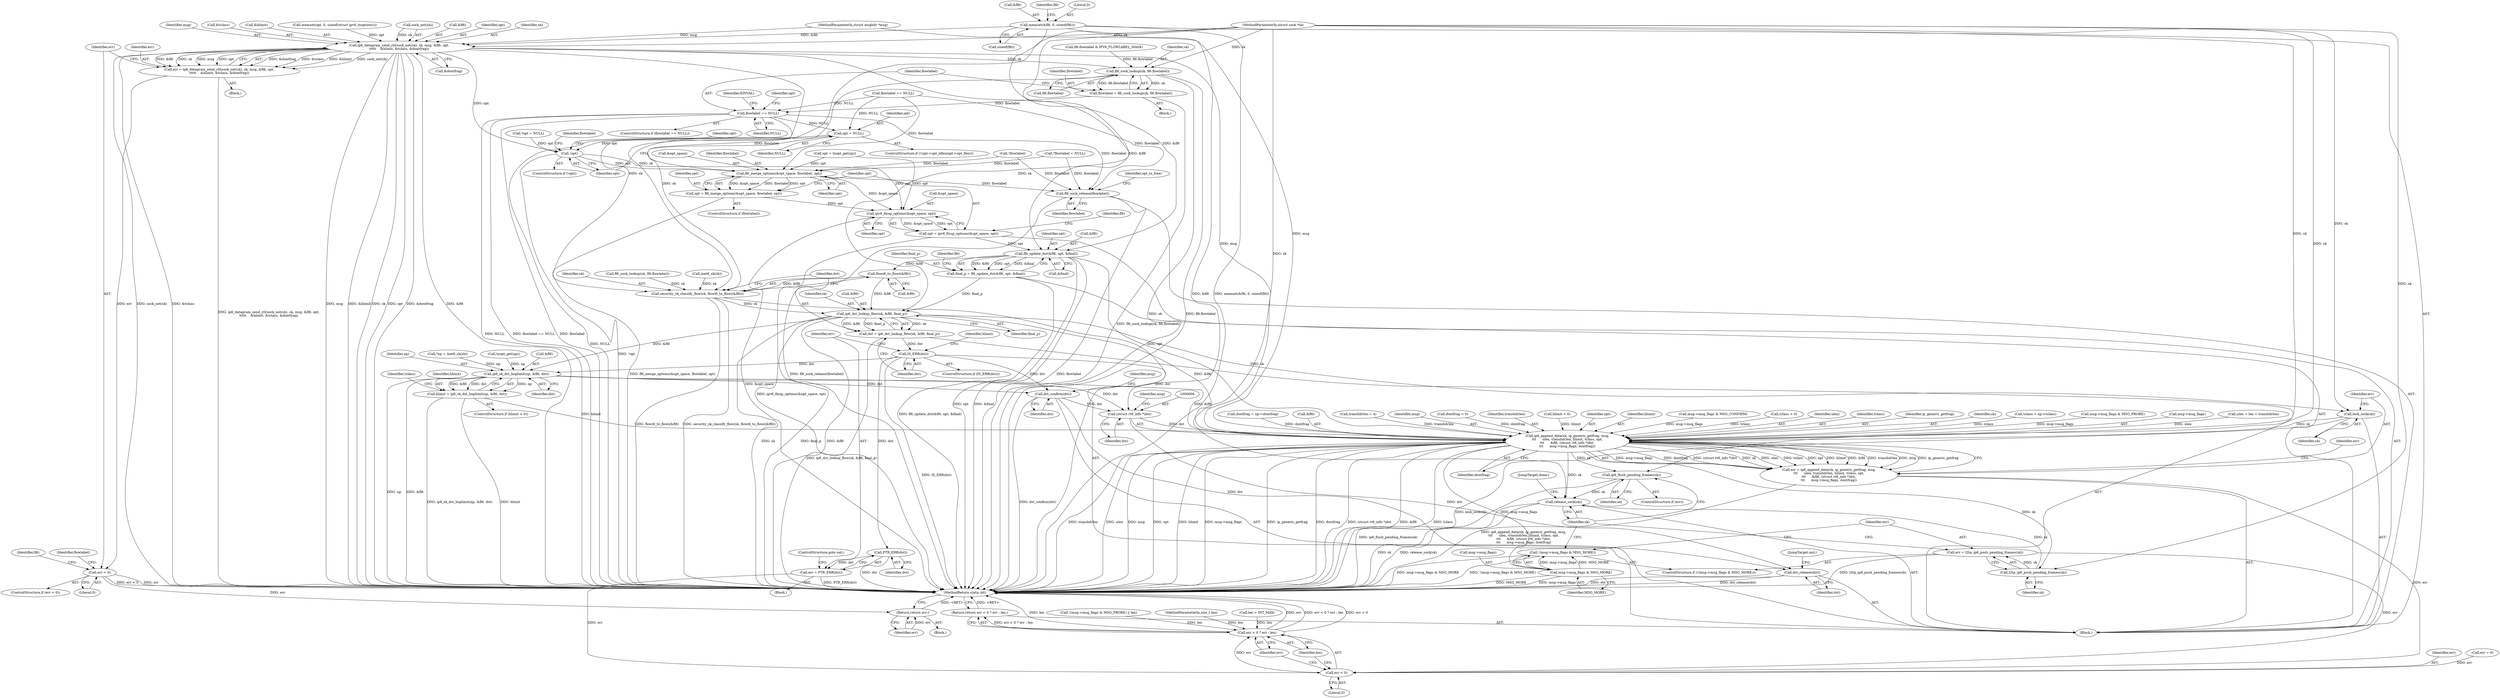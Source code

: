 digraph "0_linux_45f6fad84cc305103b28d73482b344d7f5b76f39_19@API" {
"1000185" [label="(Call,memset(&fl6, 0, sizeof(fl6)))"];
"1000361" [label="(Call,ip6_datagram_send_ctl(sock_net(sk), sk, msg, &fl6, opt,\n\t\t\t\t\t    &hlimit, &tclass, &dontfrag))"];
"1000359" [label="(Call,err = ip6_datagram_send_ctl(sock_net(sk), sk, msg, &fl6, opt,\n\t\t\t\t\t    &hlimit, &tclass, &dontfrag))"];
"1000376" [label="(Call,err < 0)"];
"1000382" [label="(Return,return err;)"];
"1000396" [label="(Call,fl6_sock_lookup(sk, fl6.flowlabel))"];
"1000394" [label="(Call,flowlabel = fl6_sock_lookup(sk, fl6.flowlabel))"];
"1000402" [label="(Call,flowlabel == NULL)"];
"1000417" [label="(Call,opt = NULL)"];
"1000421" [label="(Call,!opt)"];
"1000435" [label="(Call,fl6_merge_options(&opt_space, flowlabel, opt))"];
"1000433" [label="(Call,opt = fl6_merge_options(&opt_space, flowlabel, opt))"];
"1000442" [label="(Call,ipv6_fixup_options(&opt_space, opt))"];
"1000440" [label="(Call,opt = ipv6_fixup_options(&opt_space, opt))"];
"1000495" [label="(Call,fl6_update_dst(&fl6, opt, &final))"];
"1000493" [label="(Call,final_p = fl6_update_dst(&fl6, opt, &final))"];
"1000539" [label="(Call,ip6_dst_lookup_flow(sk, &fl6, final_p))"];
"1000537" [label="(Call,dst = ip6_dst_lookup_flow(sk, &fl6, final_p))"];
"1000545" [label="(Call,IS_ERR(dst))"];
"1000550" [label="(Call,PTR_ERR(dst))"];
"1000548" [label="(Call,err = PTR_ERR(dst))"];
"1000640" [label="(Call,err < 0)"];
"1000639" [label="(Call,err < 0 ? err : len)"];
"1000638" [label="(Return,return err < 0 ? err : len;)"];
"1000559" [label="(Call,ip6_sk_dst_hoplimit(np, &fl6, dst))"];
"1000557" [label="(Call,hlimit = ip6_sk_dst_hoplimit(np, &fl6, dst))"];
"1000594" [label="(Call,ip6_append_data(sk, ip_generic_getfrag, msg,\n\t\t\t      ulen, transhdrlen, hlimit, tclass, opt,\n\t\t\t      &fl6, (struct rt6_info *)dst,\n\t\t\t      msg->msg_flags, dontfrag))"];
"1000592" [label="(Call,err = ip6_append_data(sk, ip_generic_getfrag, msg,\n\t\t\t      ulen, transhdrlen, hlimit, tclass, opt,\n\t\t\t      &fl6, (struct rt6_info *)dst,\n\t\t\t      msg->msg_flags, dontfrag))"];
"1000614" [label="(Call,ip6_flush_pending_frames(sk))"];
"1000628" [label="(Call,release_sock(sk))"];
"1000619" [label="(Call,msg->msg_flags & MSG_MORE)"];
"1000618" [label="(Call,!(msg->msg_flags & MSG_MORE))"];
"1000626" [label="(Call,l2tp_ip6_push_pending_frames(sk))"];
"1000624" [label="(Call,err = l2tp_ip6_push_pending_frames(sk))"];
"1000605" [label="(Call,(struct rt6_info *)dst)"];
"1000631" [label="(Call,dst_release(dst))"];
"1000646" [label="(Call,dst_confirm(dst))"];
"1000590" [label="(Call,lock_sock(sk))"];
"1000534" [label="(Call,flowi6_to_flowi(&fl6))"];
"1000532" [label="(Call,security_sk_classify_flow(sk, flowi6_to_flowi(&fl6)))"];
"1000634" [label="(Call,fl6_sock_release(flowlabel))"];
"1000625" [label="(Identifier,err)"];
"1000441" [label="(Identifier,opt)"];
"1000577" [label="(Call,dontfrag = np->dontfrag)"];
"1000623" [label="(Identifier,MSG_MORE)"];
"1000359" [label="(Call,err = ip6_datagram_send_ctl(sock_net(sk), sk, msg, &fl6, opt,\n\t\t\t\t\t    &hlimit, &tclass, &dontfrag))"];
"1000642" [label="(Literal,0)"];
"1000407" [label="(Identifier,EINVAL)"];
"1000362" [label="(Call,sock_net(sk))"];
"1000603" [label="(Call,&fl6)"];
"1000419" [label="(Identifier,NULL)"];
"1000159" [label="(Call,transhdrlen = 4)"];
"1000613" [label="(Identifier,err)"];
"1000552" [label="(ControlStructure,goto out;)"];
"1000431" [label="(ControlStructure,if (flowlabel))"];
"1000368" [label="(Identifier,opt)"];
"1000256" [label="(Call,flowlabel == NULL)"];
"1000532" [label="(Call,security_sk_classify_flow(sk, flowi6_to_flowi(&fl6)))"];
"1000107" [label="(MethodParameterIn,struct sock *sk)"];
"1000382" [label="(Return,return err;)"];
"1000620" [label="(Call,msg->msg_flags)"];
"1000631" [label="(Call,dst_release(dst))"];
"1000612" [label="(ControlStructure,if (err))"];
"1000538" [label="(Identifier,dst)"];
"1000361" [label="(Call,ip6_datagram_send_ctl(sock_net(sk), sk, msg, &fl6, opt,\n\t\t\t\t\t    &hlimit, &tclass, &dontfrag))"];
"1000376" [label="(Call,err < 0)"];
"1000421" [label="(Call,!opt)"];
"1000403" [label="(Identifier,flowlabel)"];
"1000495" [label="(Call,fl6_update_dst(&fl6, opt, &final))"];
"1000402" [label="(Call,flowlabel == NULL)"];
"1000343" [label="(Block,)"];
"1000424" [label="(Call,opt = txopt_get(np))"];
"1000393" [label="(Block,)"];
"1000498" [label="(Identifier,opt)"];
"1000632" [label="(Identifier,dst)"];
"1000418" [label="(Identifier,opt)"];
"1000611" [label="(Identifier,dontfrag)"];
"1000543" [label="(Identifier,final_p)"];
"1000442" [label="(Call,ipv6_fixup_options(&opt_space, opt))"];
"1000545" [label="(Call,IS_ERR(dst))"];
"1000412" [label="(Identifier,opt)"];
"1000617" [label="(ControlStructure,if (!(msg->msg_flags & MSG_MORE)))"];
"1000548" [label="(Call,err = PTR_ERR(dst))"];
"1000640" [label="(Call,err < 0)"];
"1000646" [label="(Call,dst_confirm(dst))"];
"1000379" [label="(Block,)"];
"1000534" [label="(Call,flowi6_to_flowi(&fl6))"];
"1000364" [label="(Identifier,sk)"];
"1000662" [label="(MethodReturn,static int)"];
"1000360" [label="(Identifier,err)"];
"1000420" [label="(ControlStructure,if (!opt))"];
"1000559" [label="(Call,ip6_sk_dst_hoplimit(np, &fl6, dst))"];
"1000614" [label="(Call,ip6_flush_pending_frames(sk))"];
"1000566" [label="(Identifier,tclass)"];
"1000391" [label="(Call,!flowlabel)"];
"1000494" [label="(Identifier,final_p)"];
"1000555" [label="(Identifier,hlimit)"];
"1000653" [label="(Identifier,msg)"];
"1000398" [label="(Call,fl6.flowlabel)"];
"1000560" [label="(Identifier,np)"];
"1000649" [label="(Call,!(msg->msg_flags & MSG_PROBE) || len)"];
"1000624" [label="(Call,err = l2tp_ip6_push_pending_frames(sk))"];
"1000619" [label="(Call,msg->msg_flags & MSG_MORE)"];
"1000373" [label="(Call,&dontfrag)"];
"1000609" [label="(Identifier,msg)"];
"1000533" [label="(Identifier,sk)"];
"1000597" [label="(Identifier,msg)"];
"1000647" [label="(Identifier,dst)"];
"1000434" [label="(Identifier,opt)"];
"1000553" [label="(ControlStructure,if (hlimit < 0))"];
"1000250" [label="(Call,fl6_sock_lookup(sk, fl6.flowlabel))"];
"1000539" [label="(Call,ip6_dst_lookup_flow(sk, &fl6, final_p))"];
"1000432" [label="(Identifier,flowlabel)"];
"1000550" [label="(Call,PTR_ERR(dst))"];
"1000546" [label="(Identifier,dst)"];
"1000590" [label="(Call,lock_sock(sk))"];
"1000381" [label="(Identifier,flowlabel)"];
"1000557" [label="(Call,hlimit = ip6_sk_dst_hoplimit(np, &fl6, dst))"];
"1000386" [label="(Call,fl6.flowlabel & IPV6_FLOWLABEL_MASK)"];
"1000547" [label="(Block,)"];
"1000109" [label="(MethodParameterIn,size_t len)"];
"1000186" [label="(Call,&fl6)"];
"1000365" [label="(Identifier,msg)"];
"1000425" [label="(Identifier,opt)"];
"1000116" [label="(Call,*np = inet6_sk(sk))"];
"1000499" [label="(Call,&final)"];
"1000540" [label="(Identifier,sk)"];
"1000404" [label="(Identifier,NULL)"];
"1000541" [label="(Call,&fl6)"];
"1000574" [label="(Call,dontfrag < 0)"];
"1000371" [label="(Call,&tclass)"];
"1000375" [label="(ControlStructure,if (err < 0))"];
"1000599" [label="(Identifier,transhdrlen)"];
"1000401" [label="(ControlStructure,if (flowlabel == NULL))"];
"1000426" [label="(Call,txopt_get(np))"];
"1000110" [label="(Block,)"];
"1000607" [label="(Identifier,dst)"];
"1000377" [label="(Identifier,err)"];
"1000551" [label="(Identifier,dst)"];
"1000378" [label="(Literal,0)"];
"1000615" [label="(Identifier,sk)"];
"1000554" [label="(Call,hlimit < 0)"];
"1000643" [label="(Identifier,err)"];
"1000185" [label="(Call,memset(&fl6, 0, sizeof(fl6)))"];
"1000436" [label="(Call,&opt_space)"];
"1000125" [label="(Call,*opt = NULL)"];
"1000433" [label="(Call,opt = fl6_merge_options(&opt_space, flowlabel, opt))"];
"1000602" [label="(Identifier,opt)"];
"1000438" [label="(Identifier,flowlabel)"];
"1000189" [label="(Call,sizeof(fl6))"];
"1000594" [label="(Call,ip6_append_data(sk, ip_generic_getfrag, msg,\n\t\t\t      ulen, transhdrlen, hlimit, tclass, opt,\n\t\t\t      &fl6, (struct rt6_info *)dst,\n\t\t\t      msg->msg_flags, dontfrag))"];
"1000634" [label="(Call,fl6_sock_release(flowlabel))"];
"1000600" [label="(Identifier,hlimit)"];
"1000583" [label="(Call,msg->msg_flags & MSG_CONFIRM)"];
"1000445" [label="(Identifier,opt)"];
"1000394" [label="(Call,flowlabel = fl6_sock_lookup(sk, fl6.flowlabel))"];
"1000629" [label="(Identifier,sk)"];
"1000544" [label="(ControlStructure,if (IS_ERR(dst)))"];
"1000644" [label="(Identifier,len)"];
"1000635" [label="(Identifier,flowlabel)"];
"1000395" [label="(Identifier,flowlabel)"];
"1000383" [label="(Identifier,err)"];
"1000605" [label="(Call,(struct rt6_info *)dst)"];
"1000408" [label="(ControlStructure,if (!(opt->opt_nflen|opt->opt_flen)))"];
"1000641" [label="(Identifier,err)"];
"1000565" [label="(Call,tclass < 0)"];
"1000591" [label="(Identifier,sk)"];
"1000598" [label="(Identifier,ulen)"];
"1000601" [label="(Identifier,tclass)"];
"1000618" [label="(Call,!(msg->msg_flags & MSG_MORE))"];
"1000630" [label="(JumpTarget,done:)"];
"1000118" [label="(Call,inet6_sk(sk))"];
"1000627" [label="(Identifier,sk)"];
"1000493" [label="(Call,final_p = fl6_update_dst(&fl6, opt, &final))"];
"1000558" [label="(Identifier,hlimit)"];
"1000549" [label="(Identifier,err)"];
"1000596" [label="(Identifier,ip_generic_getfrag)"];
"1000637" [label="(Identifier,opt_to_free)"];
"1000595" [label="(Identifier,sk)"];
"1000537" [label="(Call,dst = ip6_dst_lookup_flow(sk, &fl6, final_p))"];
"1000440" [label="(Call,opt = ipv6_fixup_options(&opt_space, opt))"];
"1000417" [label="(Call,opt = NULL)"];
"1000568" [label="(Call,tclass = np->tclass)"];
"1000651" [label="(Call,msg->msg_flags & MSG_PROBE)"];
"1000608" [label="(Call,msg->msg_flags)"];
"1000193" [label="(Identifier,fl6)"];
"1000448" [label="(Identifier,fl6)"];
"1000369" [label="(Call,&hlimit)"];
"1000535" [label="(Call,&fl6)"];
"1000592" [label="(Call,err = ip6_append_data(sk, ip_generic_getfrag, msg,\n\t\t\t      ulen, transhdrlen, hlimit, tclass, opt,\n\t\t\t      &fl6, (struct rt6_info *)dst,\n\t\t\t      msg->msg_flags, dontfrag))"];
"1000633" [label="(JumpTarget,out:)"];
"1000628" [label="(Call,release_sock(sk))"];
"1000397" [label="(Identifier,sk)"];
"1000561" [label="(Call,&fl6)"];
"1000435" [label="(Call,fl6_merge_options(&opt_space, flowlabel, opt))"];
"1000593" [label="(Identifier,err)"];
"1000388" [label="(Identifier,fl6)"];
"1000170" [label="(Call,len > INT_MAX)"];
"1000396" [label="(Call,fl6_sock_lookup(sk, fl6.flowlabel))"];
"1000108" [label="(MethodParameterIn,struct msghdr *msg)"];
"1000563" [label="(Identifier,dst)"];
"1000505" [label="(Identifier,fl6)"];
"1000348" [label="(Call,memset(opt, 0, sizeof(struct ipv6_txoptions)))"];
"1000129" [label="(Call,*flowlabel = NULL)"];
"1000443" [label="(Call,&opt_space)"];
"1000639" [label="(Call,err < 0 ? err : len)"];
"1000188" [label="(Literal,0)"];
"1000658" [label="(Call,err = 0)"];
"1000422" [label="(Identifier,opt)"];
"1000638" [label="(Return,return err < 0 ? err : len;)"];
"1000163" [label="(Call,ulen = len + transhdrlen)"];
"1000439" [label="(Identifier,opt)"];
"1000496" [label="(Call,&fl6)"];
"1000366" [label="(Call,&fl6)"];
"1000626" [label="(Call,l2tp_ip6_push_pending_frames(sk))"];
"1000185" -> "1000110"  [label="AST: "];
"1000185" -> "1000189"  [label="CFG: "];
"1000186" -> "1000185"  [label="AST: "];
"1000188" -> "1000185"  [label="AST: "];
"1000189" -> "1000185"  [label="AST: "];
"1000193" -> "1000185"  [label="CFG: "];
"1000185" -> "1000662"  [label="DDG: &fl6"];
"1000185" -> "1000662"  [label="DDG: memset(&fl6, 0, sizeof(fl6))"];
"1000185" -> "1000361"  [label="DDG: &fl6"];
"1000185" -> "1000495"  [label="DDG: &fl6"];
"1000361" -> "1000359"  [label="AST: "];
"1000361" -> "1000373"  [label="CFG: "];
"1000362" -> "1000361"  [label="AST: "];
"1000364" -> "1000361"  [label="AST: "];
"1000365" -> "1000361"  [label="AST: "];
"1000366" -> "1000361"  [label="AST: "];
"1000368" -> "1000361"  [label="AST: "];
"1000369" -> "1000361"  [label="AST: "];
"1000371" -> "1000361"  [label="AST: "];
"1000373" -> "1000361"  [label="AST: "];
"1000359" -> "1000361"  [label="CFG: "];
"1000361" -> "1000662"  [label="DDG: msg"];
"1000361" -> "1000662"  [label="DDG: &hlimit"];
"1000361" -> "1000662"  [label="DDG: sk"];
"1000361" -> "1000662"  [label="DDG: opt"];
"1000361" -> "1000662"  [label="DDG: &dontfrag"];
"1000361" -> "1000662"  [label="DDG: &fl6"];
"1000361" -> "1000662"  [label="DDG: sock_net(sk)"];
"1000361" -> "1000662"  [label="DDG: &tclass"];
"1000361" -> "1000359"  [label="DDG: &dontfrag"];
"1000361" -> "1000359"  [label="DDG: &tclass"];
"1000361" -> "1000359"  [label="DDG: &hlimit"];
"1000361" -> "1000359"  [label="DDG: sock_net(sk)"];
"1000361" -> "1000359"  [label="DDG: &fl6"];
"1000361" -> "1000359"  [label="DDG: sk"];
"1000361" -> "1000359"  [label="DDG: msg"];
"1000361" -> "1000359"  [label="DDG: opt"];
"1000362" -> "1000361"  [label="DDG: sk"];
"1000107" -> "1000361"  [label="DDG: sk"];
"1000108" -> "1000361"  [label="DDG: msg"];
"1000348" -> "1000361"  [label="DDG: opt"];
"1000361" -> "1000396"  [label="DDG: sk"];
"1000361" -> "1000421"  [label="DDG: opt"];
"1000361" -> "1000495"  [label="DDG: &fl6"];
"1000361" -> "1000532"  [label="DDG: sk"];
"1000361" -> "1000594"  [label="DDG: msg"];
"1000359" -> "1000343"  [label="AST: "];
"1000360" -> "1000359"  [label="AST: "];
"1000377" -> "1000359"  [label="CFG: "];
"1000359" -> "1000662"  [label="DDG: ip6_datagram_send_ctl(sock_net(sk), sk, msg, &fl6, opt,\n\t\t\t\t\t    &hlimit, &tclass, &dontfrag)"];
"1000359" -> "1000376"  [label="DDG: err"];
"1000376" -> "1000375"  [label="AST: "];
"1000376" -> "1000378"  [label="CFG: "];
"1000377" -> "1000376"  [label="AST: "];
"1000378" -> "1000376"  [label="AST: "];
"1000381" -> "1000376"  [label="CFG: "];
"1000388" -> "1000376"  [label="CFG: "];
"1000376" -> "1000662"  [label="DDG: err < 0"];
"1000376" -> "1000662"  [label="DDG: err"];
"1000376" -> "1000382"  [label="DDG: err"];
"1000382" -> "1000379"  [label="AST: "];
"1000382" -> "1000383"  [label="CFG: "];
"1000383" -> "1000382"  [label="AST: "];
"1000662" -> "1000382"  [label="CFG: "];
"1000382" -> "1000662"  [label="DDG: <RET>"];
"1000383" -> "1000382"  [label="DDG: err"];
"1000396" -> "1000394"  [label="AST: "];
"1000396" -> "1000398"  [label="CFG: "];
"1000397" -> "1000396"  [label="AST: "];
"1000398" -> "1000396"  [label="AST: "];
"1000394" -> "1000396"  [label="CFG: "];
"1000396" -> "1000662"  [label="DDG: sk"];
"1000396" -> "1000662"  [label="DDG: fl6.flowlabel"];
"1000396" -> "1000394"  [label="DDG: sk"];
"1000396" -> "1000394"  [label="DDG: fl6.flowlabel"];
"1000107" -> "1000396"  [label="DDG: sk"];
"1000386" -> "1000396"  [label="DDG: fl6.flowlabel"];
"1000396" -> "1000532"  [label="DDG: sk"];
"1000394" -> "1000393"  [label="AST: "];
"1000395" -> "1000394"  [label="AST: "];
"1000403" -> "1000394"  [label="CFG: "];
"1000394" -> "1000662"  [label="DDG: fl6_sock_lookup(sk, fl6.flowlabel)"];
"1000394" -> "1000402"  [label="DDG: flowlabel"];
"1000402" -> "1000401"  [label="AST: "];
"1000402" -> "1000404"  [label="CFG: "];
"1000403" -> "1000402"  [label="AST: "];
"1000404" -> "1000402"  [label="AST: "];
"1000407" -> "1000402"  [label="CFG: "];
"1000412" -> "1000402"  [label="CFG: "];
"1000402" -> "1000662"  [label="DDG: NULL"];
"1000402" -> "1000662"  [label="DDG: flowlabel == NULL"];
"1000402" -> "1000662"  [label="DDG: flowlabel"];
"1000256" -> "1000402"  [label="DDG: NULL"];
"1000402" -> "1000417"  [label="DDG: NULL"];
"1000402" -> "1000435"  [label="DDG: flowlabel"];
"1000402" -> "1000634"  [label="DDG: flowlabel"];
"1000417" -> "1000408"  [label="AST: "];
"1000417" -> "1000419"  [label="CFG: "];
"1000418" -> "1000417"  [label="AST: "];
"1000419" -> "1000417"  [label="AST: "];
"1000422" -> "1000417"  [label="CFG: "];
"1000417" -> "1000662"  [label="DDG: NULL"];
"1000256" -> "1000417"  [label="DDG: NULL"];
"1000417" -> "1000421"  [label="DDG: opt"];
"1000421" -> "1000420"  [label="AST: "];
"1000421" -> "1000422"  [label="CFG: "];
"1000422" -> "1000421"  [label="AST: "];
"1000425" -> "1000421"  [label="CFG: "];
"1000432" -> "1000421"  [label="CFG: "];
"1000421" -> "1000662"  [label="DDG: !opt"];
"1000125" -> "1000421"  [label="DDG: opt"];
"1000421" -> "1000435"  [label="DDG: opt"];
"1000421" -> "1000442"  [label="DDG: opt"];
"1000435" -> "1000433"  [label="AST: "];
"1000435" -> "1000439"  [label="CFG: "];
"1000436" -> "1000435"  [label="AST: "];
"1000438" -> "1000435"  [label="AST: "];
"1000439" -> "1000435"  [label="AST: "];
"1000433" -> "1000435"  [label="CFG: "];
"1000435" -> "1000433"  [label="DDG: &opt_space"];
"1000435" -> "1000433"  [label="DDG: flowlabel"];
"1000435" -> "1000433"  [label="DDG: opt"];
"1000129" -> "1000435"  [label="DDG: flowlabel"];
"1000391" -> "1000435"  [label="DDG: flowlabel"];
"1000256" -> "1000435"  [label="DDG: flowlabel"];
"1000424" -> "1000435"  [label="DDG: opt"];
"1000435" -> "1000442"  [label="DDG: &opt_space"];
"1000435" -> "1000634"  [label="DDG: flowlabel"];
"1000433" -> "1000431"  [label="AST: "];
"1000434" -> "1000433"  [label="AST: "];
"1000441" -> "1000433"  [label="CFG: "];
"1000433" -> "1000662"  [label="DDG: fl6_merge_options(&opt_space, flowlabel, opt)"];
"1000433" -> "1000442"  [label="DDG: opt"];
"1000442" -> "1000440"  [label="AST: "];
"1000442" -> "1000445"  [label="CFG: "];
"1000443" -> "1000442"  [label="AST: "];
"1000445" -> "1000442"  [label="AST: "];
"1000440" -> "1000442"  [label="CFG: "];
"1000442" -> "1000662"  [label="DDG: &opt_space"];
"1000442" -> "1000440"  [label="DDG: &opt_space"];
"1000442" -> "1000440"  [label="DDG: opt"];
"1000424" -> "1000442"  [label="DDG: opt"];
"1000440" -> "1000110"  [label="AST: "];
"1000441" -> "1000440"  [label="AST: "];
"1000448" -> "1000440"  [label="CFG: "];
"1000440" -> "1000662"  [label="DDG: ipv6_fixup_options(&opt_space, opt)"];
"1000440" -> "1000495"  [label="DDG: opt"];
"1000495" -> "1000493"  [label="AST: "];
"1000495" -> "1000499"  [label="CFG: "];
"1000496" -> "1000495"  [label="AST: "];
"1000498" -> "1000495"  [label="AST: "];
"1000499" -> "1000495"  [label="AST: "];
"1000493" -> "1000495"  [label="CFG: "];
"1000495" -> "1000662"  [label="DDG: opt"];
"1000495" -> "1000662"  [label="DDG: &final"];
"1000495" -> "1000493"  [label="DDG: &fl6"];
"1000495" -> "1000493"  [label="DDG: opt"];
"1000495" -> "1000493"  [label="DDG: &final"];
"1000495" -> "1000534"  [label="DDG: &fl6"];
"1000495" -> "1000594"  [label="DDG: opt"];
"1000493" -> "1000110"  [label="AST: "];
"1000494" -> "1000493"  [label="AST: "];
"1000505" -> "1000493"  [label="CFG: "];
"1000493" -> "1000662"  [label="DDG: fl6_update_dst(&fl6, opt, &final)"];
"1000493" -> "1000539"  [label="DDG: final_p"];
"1000539" -> "1000537"  [label="AST: "];
"1000539" -> "1000543"  [label="CFG: "];
"1000540" -> "1000539"  [label="AST: "];
"1000541" -> "1000539"  [label="AST: "];
"1000543" -> "1000539"  [label="AST: "];
"1000537" -> "1000539"  [label="CFG: "];
"1000539" -> "1000662"  [label="DDG: sk"];
"1000539" -> "1000662"  [label="DDG: final_p"];
"1000539" -> "1000662"  [label="DDG: &fl6"];
"1000539" -> "1000537"  [label="DDG: sk"];
"1000539" -> "1000537"  [label="DDG: &fl6"];
"1000539" -> "1000537"  [label="DDG: final_p"];
"1000532" -> "1000539"  [label="DDG: sk"];
"1000107" -> "1000539"  [label="DDG: sk"];
"1000534" -> "1000539"  [label="DDG: &fl6"];
"1000539" -> "1000559"  [label="DDG: &fl6"];
"1000539" -> "1000590"  [label="DDG: sk"];
"1000539" -> "1000594"  [label="DDG: &fl6"];
"1000537" -> "1000110"  [label="AST: "];
"1000538" -> "1000537"  [label="AST: "];
"1000546" -> "1000537"  [label="CFG: "];
"1000537" -> "1000662"  [label="DDG: ip6_dst_lookup_flow(sk, &fl6, final_p)"];
"1000537" -> "1000545"  [label="DDG: dst"];
"1000545" -> "1000544"  [label="AST: "];
"1000545" -> "1000546"  [label="CFG: "];
"1000546" -> "1000545"  [label="AST: "];
"1000549" -> "1000545"  [label="CFG: "];
"1000555" -> "1000545"  [label="CFG: "];
"1000545" -> "1000662"  [label="DDG: IS_ERR(dst)"];
"1000545" -> "1000550"  [label="DDG: dst"];
"1000545" -> "1000559"  [label="DDG: dst"];
"1000545" -> "1000605"  [label="DDG: dst"];
"1000545" -> "1000646"  [label="DDG: dst"];
"1000550" -> "1000548"  [label="AST: "];
"1000550" -> "1000551"  [label="CFG: "];
"1000551" -> "1000550"  [label="AST: "];
"1000548" -> "1000550"  [label="CFG: "];
"1000550" -> "1000662"  [label="DDG: dst"];
"1000550" -> "1000548"  [label="DDG: dst"];
"1000548" -> "1000547"  [label="AST: "];
"1000549" -> "1000548"  [label="AST: "];
"1000552" -> "1000548"  [label="CFG: "];
"1000548" -> "1000662"  [label="DDG: PTR_ERR(dst)"];
"1000548" -> "1000640"  [label="DDG: err"];
"1000640" -> "1000639"  [label="AST: "];
"1000640" -> "1000642"  [label="CFG: "];
"1000641" -> "1000640"  [label="AST: "];
"1000642" -> "1000640"  [label="AST: "];
"1000643" -> "1000640"  [label="CFG: "];
"1000644" -> "1000640"  [label="CFG: "];
"1000640" -> "1000639"  [label="DDG: err"];
"1000624" -> "1000640"  [label="DDG: err"];
"1000658" -> "1000640"  [label="DDG: err"];
"1000592" -> "1000640"  [label="DDG: err"];
"1000639" -> "1000638"  [label="AST: "];
"1000639" -> "1000643"  [label="CFG: "];
"1000639" -> "1000644"  [label="CFG: "];
"1000643" -> "1000639"  [label="AST: "];
"1000644" -> "1000639"  [label="AST: "];
"1000638" -> "1000639"  [label="CFG: "];
"1000639" -> "1000662"  [label="DDG: err"];
"1000639" -> "1000662"  [label="DDG: err < 0 ? err : len"];
"1000639" -> "1000662"  [label="DDG: err < 0"];
"1000639" -> "1000662"  [label="DDG: len"];
"1000639" -> "1000638"  [label="DDG: err < 0 ? err : len"];
"1000649" -> "1000639"  [label="DDG: len"];
"1000170" -> "1000639"  [label="DDG: len"];
"1000109" -> "1000639"  [label="DDG: len"];
"1000638" -> "1000110"  [label="AST: "];
"1000662" -> "1000638"  [label="CFG: "];
"1000638" -> "1000662"  [label="DDG: <RET>"];
"1000559" -> "1000557"  [label="AST: "];
"1000559" -> "1000563"  [label="CFG: "];
"1000560" -> "1000559"  [label="AST: "];
"1000561" -> "1000559"  [label="AST: "];
"1000563" -> "1000559"  [label="AST: "];
"1000557" -> "1000559"  [label="CFG: "];
"1000559" -> "1000662"  [label="DDG: np"];
"1000559" -> "1000662"  [label="DDG: &fl6"];
"1000559" -> "1000557"  [label="DDG: np"];
"1000559" -> "1000557"  [label="DDG: &fl6"];
"1000559" -> "1000557"  [label="DDG: dst"];
"1000116" -> "1000559"  [label="DDG: np"];
"1000426" -> "1000559"  [label="DDG: np"];
"1000559" -> "1000594"  [label="DDG: &fl6"];
"1000559" -> "1000605"  [label="DDG: dst"];
"1000559" -> "1000646"  [label="DDG: dst"];
"1000557" -> "1000553"  [label="AST: "];
"1000558" -> "1000557"  [label="AST: "];
"1000566" -> "1000557"  [label="CFG: "];
"1000557" -> "1000662"  [label="DDG: hlimit"];
"1000557" -> "1000662"  [label="DDG: ip6_sk_dst_hoplimit(np, &fl6, dst)"];
"1000557" -> "1000594"  [label="DDG: hlimit"];
"1000594" -> "1000592"  [label="AST: "];
"1000594" -> "1000611"  [label="CFG: "];
"1000595" -> "1000594"  [label="AST: "];
"1000596" -> "1000594"  [label="AST: "];
"1000597" -> "1000594"  [label="AST: "];
"1000598" -> "1000594"  [label="AST: "];
"1000599" -> "1000594"  [label="AST: "];
"1000600" -> "1000594"  [label="AST: "];
"1000601" -> "1000594"  [label="AST: "];
"1000602" -> "1000594"  [label="AST: "];
"1000603" -> "1000594"  [label="AST: "];
"1000605" -> "1000594"  [label="AST: "];
"1000608" -> "1000594"  [label="AST: "];
"1000611" -> "1000594"  [label="AST: "];
"1000592" -> "1000594"  [label="CFG: "];
"1000594" -> "1000662"  [label="DDG: transhdrlen"];
"1000594" -> "1000662"  [label="DDG: ulen"];
"1000594" -> "1000662"  [label="DDG: msg"];
"1000594" -> "1000662"  [label="DDG: opt"];
"1000594" -> "1000662"  [label="DDG: hlimit"];
"1000594" -> "1000662"  [label="DDG: msg->msg_flags"];
"1000594" -> "1000662"  [label="DDG: ip_generic_getfrag"];
"1000594" -> "1000662"  [label="DDG: dontfrag"];
"1000594" -> "1000662"  [label="DDG: (struct rt6_info *)dst"];
"1000594" -> "1000662"  [label="DDG: &fl6"];
"1000594" -> "1000662"  [label="DDG: tclass"];
"1000594" -> "1000592"  [label="DDG: msg->msg_flags"];
"1000594" -> "1000592"  [label="DDG: dontfrag"];
"1000594" -> "1000592"  [label="DDG: (struct rt6_info *)dst"];
"1000594" -> "1000592"  [label="DDG: sk"];
"1000594" -> "1000592"  [label="DDG: ulen"];
"1000594" -> "1000592"  [label="DDG: tclass"];
"1000594" -> "1000592"  [label="DDG: opt"];
"1000594" -> "1000592"  [label="DDG: hlimit"];
"1000594" -> "1000592"  [label="DDG: &fl6"];
"1000594" -> "1000592"  [label="DDG: transhdrlen"];
"1000594" -> "1000592"  [label="DDG: msg"];
"1000594" -> "1000592"  [label="DDG: ip_generic_getfrag"];
"1000590" -> "1000594"  [label="DDG: sk"];
"1000107" -> "1000594"  [label="DDG: sk"];
"1000108" -> "1000594"  [label="DDG: msg"];
"1000163" -> "1000594"  [label="DDG: ulen"];
"1000159" -> "1000594"  [label="DDG: transhdrlen"];
"1000554" -> "1000594"  [label="DDG: hlimit"];
"1000568" -> "1000594"  [label="DDG: tclass"];
"1000565" -> "1000594"  [label="DDG: tclass"];
"1000605" -> "1000594"  [label="DDG: dst"];
"1000651" -> "1000594"  [label="DDG: msg->msg_flags"];
"1000583" -> "1000594"  [label="DDG: msg->msg_flags"];
"1000574" -> "1000594"  [label="DDG: dontfrag"];
"1000577" -> "1000594"  [label="DDG: dontfrag"];
"1000594" -> "1000614"  [label="DDG: sk"];
"1000594" -> "1000619"  [label="DDG: msg->msg_flags"];
"1000594" -> "1000626"  [label="DDG: sk"];
"1000594" -> "1000628"  [label="DDG: sk"];
"1000592" -> "1000110"  [label="AST: "];
"1000593" -> "1000592"  [label="AST: "];
"1000613" -> "1000592"  [label="CFG: "];
"1000592" -> "1000662"  [label="DDG: ip6_append_data(sk, ip_generic_getfrag, msg,\n\t\t\t      ulen, transhdrlen, hlimit, tclass, opt,\n\t\t\t      &fl6, (struct rt6_info *)dst,\n\t\t\t      msg->msg_flags, dontfrag)"];
"1000614" -> "1000612"  [label="AST: "];
"1000614" -> "1000615"  [label="CFG: "];
"1000615" -> "1000614"  [label="AST: "];
"1000629" -> "1000614"  [label="CFG: "];
"1000614" -> "1000662"  [label="DDG: ip6_flush_pending_frames(sk)"];
"1000107" -> "1000614"  [label="DDG: sk"];
"1000614" -> "1000628"  [label="DDG: sk"];
"1000628" -> "1000110"  [label="AST: "];
"1000628" -> "1000629"  [label="CFG: "];
"1000629" -> "1000628"  [label="AST: "];
"1000630" -> "1000628"  [label="CFG: "];
"1000628" -> "1000662"  [label="DDG: sk"];
"1000628" -> "1000662"  [label="DDG: release_sock(sk)"];
"1000626" -> "1000628"  [label="DDG: sk"];
"1000107" -> "1000628"  [label="DDG: sk"];
"1000619" -> "1000618"  [label="AST: "];
"1000619" -> "1000623"  [label="CFG: "];
"1000620" -> "1000619"  [label="AST: "];
"1000623" -> "1000619"  [label="AST: "];
"1000618" -> "1000619"  [label="CFG: "];
"1000619" -> "1000662"  [label="DDG: MSG_MORE"];
"1000619" -> "1000662"  [label="DDG: msg->msg_flags"];
"1000619" -> "1000618"  [label="DDG: msg->msg_flags"];
"1000619" -> "1000618"  [label="DDG: MSG_MORE"];
"1000618" -> "1000617"  [label="AST: "];
"1000625" -> "1000618"  [label="CFG: "];
"1000629" -> "1000618"  [label="CFG: "];
"1000618" -> "1000662"  [label="DDG: !(msg->msg_flags & MSG_MORE)"];
"1000618" -> "1000662"  [label="DDG: msg->msg_flags & MSG_MORE"];
"1000626" -> "1000624"  [label="AST: "];
"1000626" -> "1000627"  [label="CFG: "];
"1000627" -> "1000626"  [label="AST: "];
"1000624" -> "1000626"  [label="CFG: "];
"1000626" -> "1000624"  [label="DDG: sk"];
"1000107" -> "1000626"  [label="DDG: sk"];
"1000624" -> "1000617"  [label="AST: "];
"1000625" -> "1000624"  [label="AST: "];
"1000629" -> "1000624"  [label="CFG: "];
"1000624" -> "1000662"  [label="DDG: l2tp_ip6_push_pending_frames(sk)"];
"1000605" -> "1000607"  [label="CFG: "];
"1000606" -> "1000605"  [label="AST: "];
"1000607" -> "1000605"  [label="AST: "];
"1000609" -> "1000605"  [label="CFG: "];
"1000646" -> "1000605"  [label="DDG: dst"];
"1000605" -> "1000631"  [label="DDG: dst"];
"1000631" -> "1000110"  [label="AST: "];
"1000631" -> "1000632"  [label="CFG: "];
"1000632" -> "1000631"  [label="AST: "];
"1000633" -> "1000631"  [label="CFG: "];
"1000631" -> "1000662"  [label="DDG: dst"];
"1000631" -> "1000662"  [label="DDG: dst_release(dst)"];
"1000646" -> "1000631"  [label="DDG: dst"];
"1000646" -> "1000110"  [label="AST: "];
"1000646" -> "1000647"  [label="CFG: "];
"1000647" -> "1000646"  [label="AST: "];
"1000653" -> "1000646"  [label="CFG: "];
"1000646" -> "1000662"  [label="DDG: dst_confirm(dst)"];
"1000590" -> "1000110"  [label="AST: "];
"1000590" -> "1000591"  [label="CFG: "];
"1000591" -> "1000590"  [label="AST: "];
"1000593" -> "1000590"  [label="CFG: "];
"1000590" -> "1000662"  [label="DDG: lock_sock(sk)"];
"1000107" -> "1000590"  [label="DDG: sk"];
"1000534" -> "1000532"  [label="AST: "];
"1000534" -> "1000535"  [label="CFG: "];
"1000535" -> "1000534"  [label="AST: "];
"1000532" -> "1000534"  [label="CFG: "];
"1000534" -> "1000532"  [label="DDG: &fl6"];
"1000532" -> "1000110"  [label="AST: "];
"1000533" -> "1000532"  [label="AST: "];
"1000538" -> "1000532"  [label="CFG: "];
"1000532" -> "1000662"  [label="DDG: flowi6_to_flowi(&fl6)"];
"1000532" -> "1000662"  [label="DDG: security_sk_classify_flow(sk, flowi6_to_flowi(&fl6))"];
"1000250" -> "1000532"  [label="DDG: sk"];
"1000118" -> "1000532"  [label="DDG: sk"];
"1000107" -> "1000532"  [label="DDG: sk"];
"1000634" -> "1000110"  [label="AST: "];
"1000634" -> "1000635"  [label="CFG: "];
"1000635" -> "1000634"  [label="AST: "];
"1000637" -> "1000634"  [label="CFG: "];
"1000634" -> "1000662"  [label="DDG: flowlabel"];
"1000634" -> "1000662"  [label="DDG: fl6_sock_release(flowlabel)"];
"1000129" -> "1000634"  [label="DDG: flowlabel"];
"1000391" -> "1000634"  [label="DDG: flowlabel"];
"1000256" -> "1000634"  [label="DDG: flowlabel"];
}
